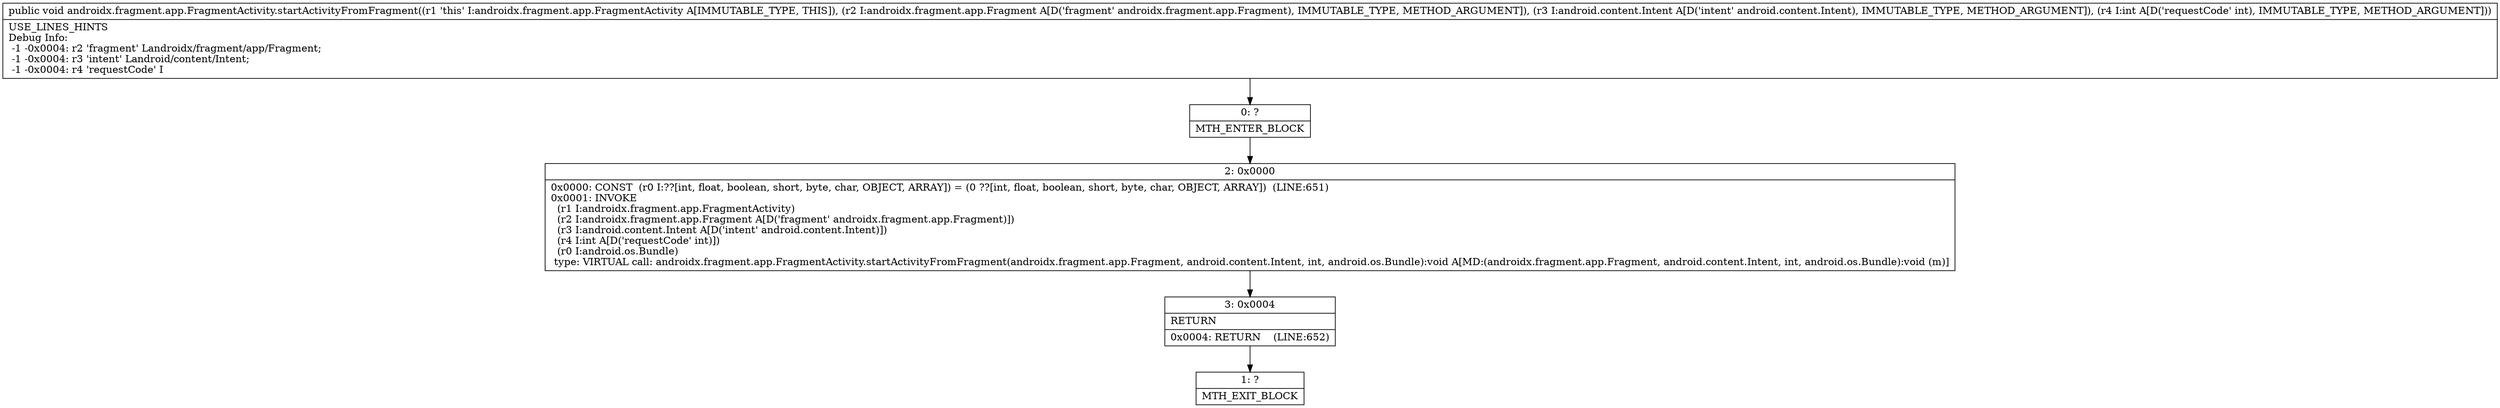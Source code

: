 digraph "CFG forandroidx.fragment.app.FragmentActivity.startActivityFromFragment(Landroidx\/fragment\/app\/Fragment;Landroid\/content\/Intent;I)V" {
Node_0 [shape=record,label="{0\:\ ?|MTH_ENTER_BLOCK\l}"];
Node_2 [shape=record,label="{2\:\ 0x0000|0x0000: CONST  (r0 I:??[int, float, boolean, short, byte, char, OBJECT, ARRAY]) = (0 ??[int, float, boolean, short, byte, char, OBJECT, ARRAY])  (LINE:651)\l0x0001: INVOKE  \l  (r1 I:androidx.fragment.app.FragmentActivity)\l  (r2 I:androidx.fragment.app.Fragment A[D('fragment' androidx.fragment.app.Fragment)])\l  (r3 I:android.content.Intent A[D('intent' android.content.Intent)])\l  (r4 I:int A[D('requestCode' int)])\l  (r0 I:android.os.Bundle)\l type: VIRTUAL call: androidx.fragment.app.FragmentActivity.startActivityFromFragment(androidx.fragment.app.Fragment, android.content.Intent, int, android.os.Bundle):void A[MD:(androidx.fragment.app.Fragment, android.content.Intent, int, android.os.Bundle):void (m)]\l}"];
Node_3 [shape=record,label="{3\:\ 0x0004|RETURN\l|0x0004: RETURN    (LINE:652)\l}"];
Node_1 [shape=record,label="{1\:\ ?|MTH_EXIT_BLOCK\l}"];
MethodNode[shape=record,label="{public void androidx.fragment.app.FragmentActivity.startActivityFromFragment((r1 'this' I:androidx.fragment.app.FragmentActivity A[IMMUTABLE_TYPE, THIS]), (r2 I:androidx.fragment.app.Fragment A[D('fragment' androidx.fragment.app.Fragment), IMMUTABLE_TYPE, METHOD_ARGUMENT]), (r3 I:android.content.Intent A[D('intent' android.content.Intent), IMMUTABLE_TYPE, METHOD_ARGUMENT]), (r4 I:int A[D('requestCode' int), IMMUTABLE_TYPE, METHOD_ARGUMENT]))  | USE_LINES_HINTS\lDebug Info:\l  \-1 \-0x0004: r2 'fragment' Landroidx\/fragment\/app\/Fragment;\l  \-1 \-0x0004: r3 'intent' Landroid\/content\/Intent;\l  \-1 \-0x0004: r4 'requestCode' I\l}"];
MethodNode -> Node_0;Node_0 -> Node_2;
Node_2 -> Node_3;
Node_3 -> Node_1;
}

